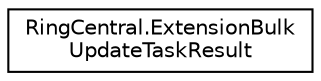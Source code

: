 digraph "Graphical Class Hierarchy"
{
 // LATEX_PDF_SIZE
  edge [fontname="Helvetica",fontsize="10",labelfontname="Helvetica",labelfontsize="10"];
  node [fontname="Helvetica",fontsize="10",shape=record];
  rankdir="LR";
  Node0 [label="RingCentral.ExtensionBulk\lUpdateTaskResult",height=0.2,width=0.4,color="black", fillcolor="white", style="filled",URL="$classRingCentral_1_1ExtensionBulkUpdateTaskResult.html",tooltip="Result record on multiple extension update task"];
}
